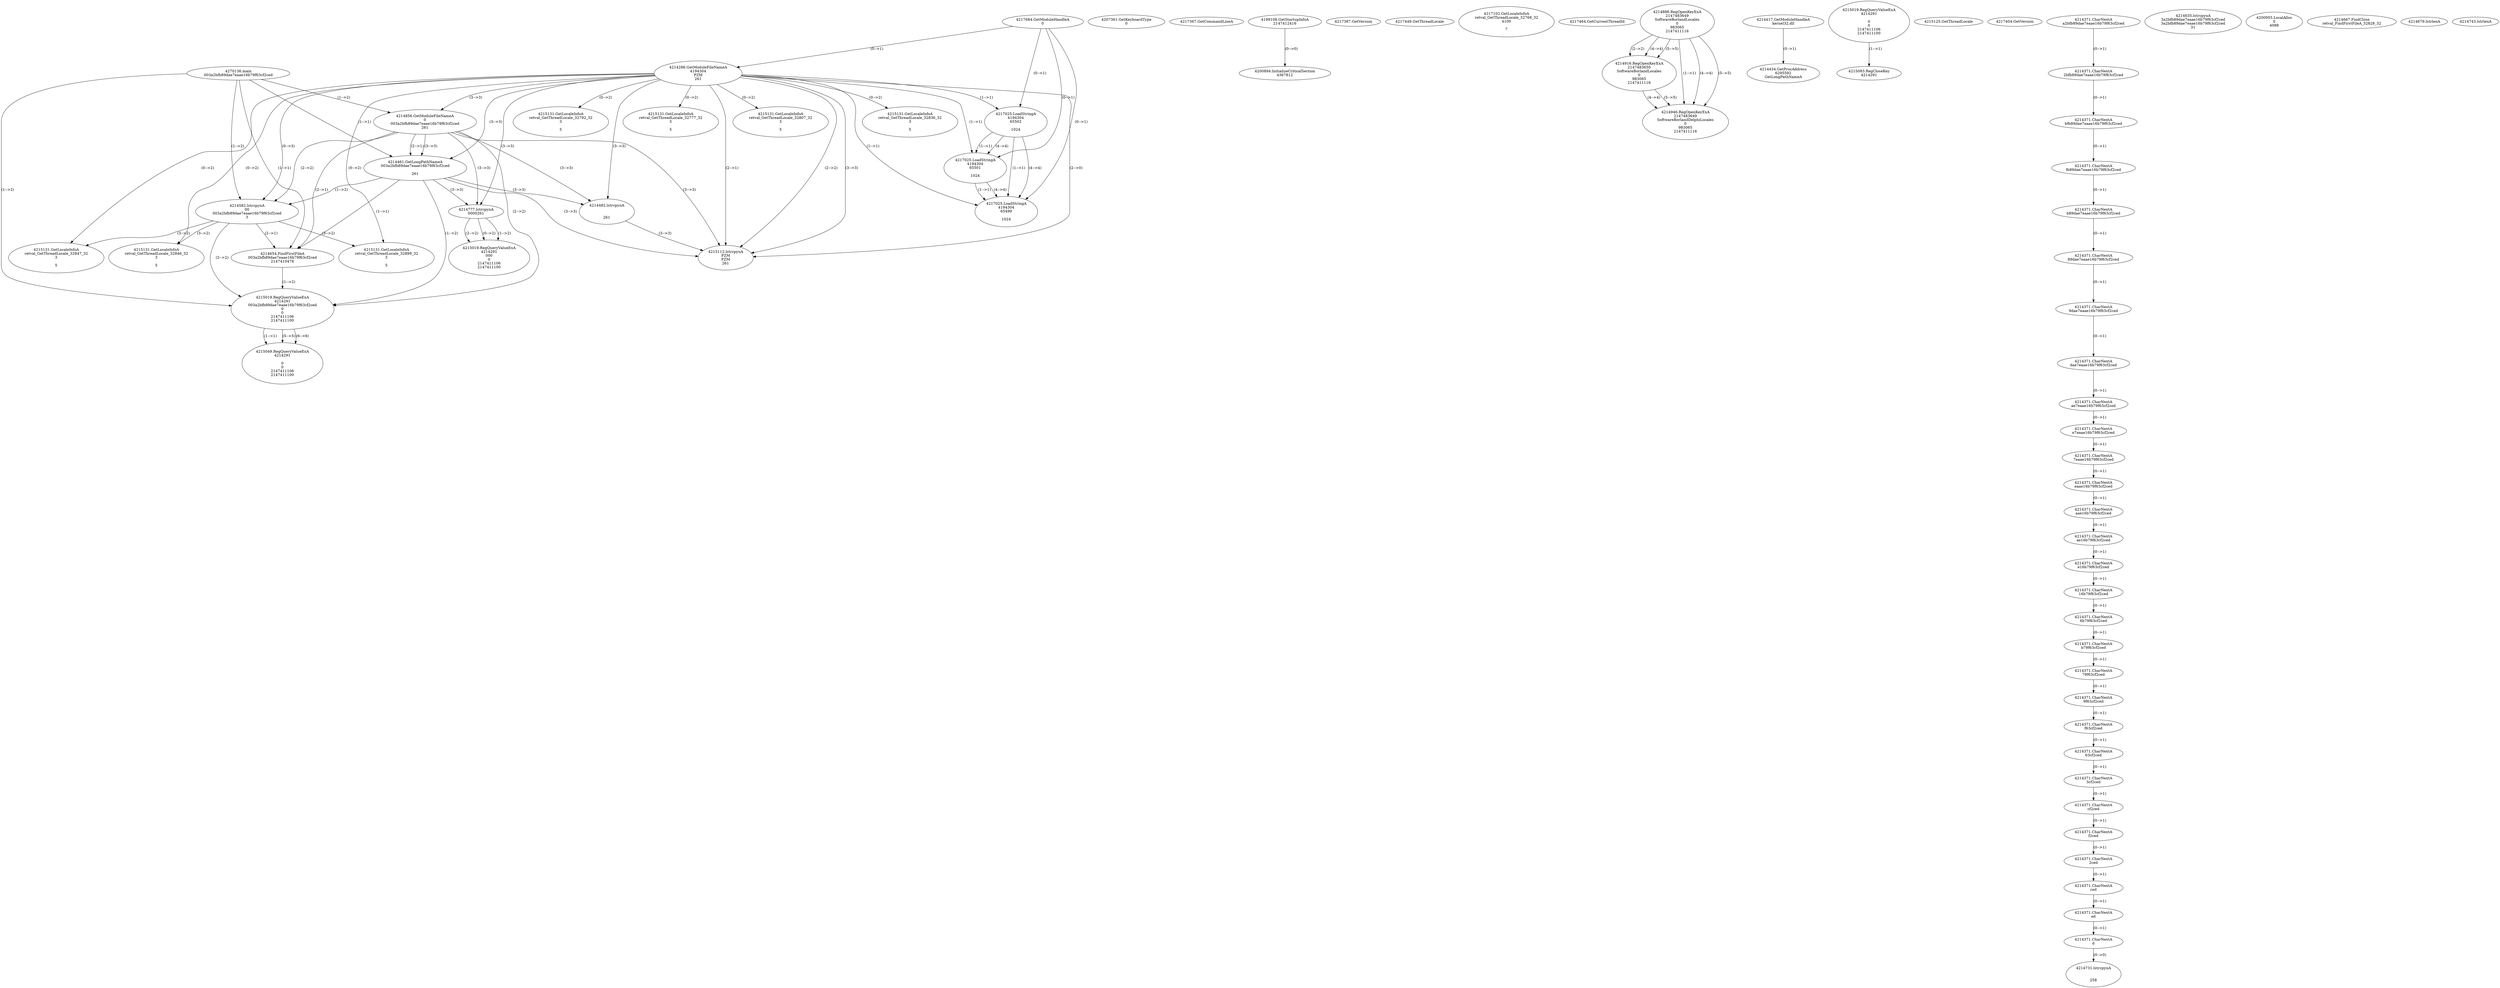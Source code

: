 // Global SCDG with merge call
digraph {
	0 [label="4270136.main
003a2bfb89dae7eaae16b79f63cf2ced"]
	1 [label="4217684.GetModuleHandleA
0"]
	2 [label="4207361.GetKeyboardType
0"]
	3 [label="4217367.GetCommandLineA
"]
	4 [label="4199106.GetStartupInfoA
2147412416"]
	5 [label="4217387.GetVersion
"]
	6 [label="4217449.GetThreadLocale
"]
	7 [label="4217102.GetLocaleInfoA
retval_GetThreadLocale_32768_32
4100

7"]
	8 [label="4217464.GetCurrentThreadId
"]
	9 [label="4214286.GetModuleFileNameA
4194304
PZM
261"]
	1 -> 9 [label="(0-->1)"]
	10 [label="4214856.GetModuleFileNameA
0
003a2bfb89dae7eaae16b79f63cf2ced
261"]
	0 -> 10 [label="(1-->2)"]
	9 -> 10 [label="(3-->3)"]
	11 [label="4214886.RegOpenKeyExA
2147483649
Software\Borland\Locales
0
983065
2147411116"]
	12 [label="4214417.GetModuleHandleA
kernel32.dll"]
	13 [label="4214434.GetProcAddress
6295592
GetLongPathNameA"]
	12 -> 13 [label="(0-->1)"]
	14 [label="4214461.GetLongPathNameA
003a2bfb89dae7eaae16b79f63cf2ced

261"]
	0 -> 14 [label="(1-->1)"]
	10 -> 14 [label="(2-->1)"]
	9 -> 14 [label="(3-->3)"]
	10 -> 14 [label="(3-->3)"]
	15 [label="4214482.lstrcpynA


261"]
	9 -> 15 [label="(3-->3)"]
	10 -> 15 [label="(3-->3)"]
	14 -> 15 [label="(3-->3)"]
	16 [label="4215019.RegQueryValueExA
4214291

0
0
2147411106
2147411100"]
	17 [label="4215083.RegCloseKey
4214291"]
	16 -> 17 [label="(1-->1)"]
	18 [label="4215112.lstrcpynA
PZM
PZM
261"]
	9 -> 18 [label="(2-->1)"]
	9 -> 18 [label="(2-->2)"]
	9 -> 18 [label="(3-->3)"]
	10 -> 18 [label="(3-->3)"]
	14 -> 18 [label="(3-->3)"]
	15 -> 18 [label="(3-->3)"]
	9 -> 18 [label="(2-->0)"]
	19 [label="4215125.GetThreadLocale
"]
	20 [label="4215131.GetLocaleInfoA
retval_GetThreadLocale_32836_32
3

5"]
	9 -> 20 [label="(0-->2)"]
	21 [label="4217025.LoadStringA
4194304
65502

1024"]
	1 -> 21 [label="(0-->1)"]
	9 -> 21 [label="(1-->1)"]
	22 [label="4217025.LoadStringA
4194304
65501

1024"]
	1 -> 22 [label="(0-->1)"]
	9 -> 22 [label="(1-->1)"]
	21 -> 22 [label="(1-->1)"]
	21 -> 22 [label="(4-->4)"]
	23 [label="4217404.GetVersion
"]
	24 [label="4214916.RegOpenKeyExA
2147483650
Software\Borland\Locales
0
983065
2147411116"]
	11 -> 24 [label="(2-->2)"]
	11 -> 24 [label="(4-->4)"]
	11 -> 24 [label="(5-->5)"]
	25 [label="4214946.RegOpenKeyExA
2147483649
Software\Borland\Delphi\Locales
0
983065
2147411116"]
	11 -> 25 [label="(1-->1)"]
	11 -> 25 [label="(4-->4)"]
	24 -> 25 [label="(4-->4)"]
	11 -> 25 [label="(5-->5)"]
	24 -> 25 [label="(5-->5)"]
	26 [label="4214582.lstrcpynA
00
003a2bfb89dae7eaae16b79f63cf2ced
3"]
	0 -> 26 [label="(1-->2)"]
	10 -> 26 [label="(2-->2)"]
	14 -> 26 [label="(1-->2)"]
	9 -> 26 [label="(0-->3)"]
	27 [label="4214371.CharNextA
a2bfb89dae7eaae16b79f63cf2ced"]
	28 [label="4214371.CharNextA
2bfb89dae7eaae16b79f63cf2ced"]
	27 -> 28 [label="(0-->1)"]
	29 [label="4214371.CharNextA
bfb89dae7eaae16b79f63cf2ced"]
	28 -> 29 [label="(0-->1)"]
	30 [label="4214371.CharNextA
fb89dae7eaae16b79f63cf2ced"]
	29 -> 30 [label="(0-->1)"]
	31 [label="4214371.CharNextA
b89dae7eaae16b79f63cf2ced"]
	30 -> 31 [label="(0-->1)"]
	32 [label="4214371.CharNextA
89dae7eaae16b79f63cf2ced"]
	31 -> 32 [label="(0-->1)"]
	33 [label="4214371.CharNextA
9dae7eaae16b79f63cf2ced"]
	32 -> 33 [label="(0-->1)"]
	34 [label="4214371.CharNextA
dae7eaae16b79f63cf2ced"]
	33 -> 34 [label="(0-->1)"]
	35 [label="4214371.CharNextA
ae7eaae16b79f63cf2ced"]
	34 -> 35 [label="(0-->1)"]
	36 [label="4214371.CharNextA
e7eaae16b79f63cf2ced"]
	35 -> 36 [label="(0-->1)"]
	37 [label="4214371.CharNextA
7eaae16b79f63cf2ced"]
	36 -> 37 [label="(0-->1)"]
	38 [label="4214371.CharNextA
eaae16b79f63cf2ced"]
	37 -> 38 [label="(0-->1)"]
	39 [label="4214371.CharNextA
aae16b79f63cf2ced"]
	38 -> 39 [label="(0-->1)"]
	40 [label="4214371.CharNextA
ae16b79f63cf2ced"]
	39 -> 40 [label="(0-->1)"]
	41 [label="4214371.CharNextA
e16b79f63cf2ced"]
	40 -> 41 [label="(0-->1)"]
	42 [label="4214371.CharNextA
16b79f63cf2ced"]
	41 -> 42 [label="(0-->1)"]
	43 [label="4214371.CharNextA
6b79f63cf2ced"]
	42 -> 43 [label="(0-->1)"]
	44 [label="4214371.CharNextA
b79f63cf2ced"]
	43 -> 44 [label="(0-->1)"]
	45 [label="4214371.CharNextA
79f63cf2ced"]
	44 -> 45 [label="(0-->1)"]
	46 [label="4214371.CharNextA
9f63cf2ced"]
	45 -> 46 [label="(0-->1)"]
	47 [label="4214371.CharNextA
f63cf2ced"]
	46 -> 47 [label="(0-->1)"]
	48 [label="4214371.CharNextA
63cf2ced"]
	47 -> 48 [label="(0-->1)"]
	49 [label="4214371.CharNextA
3cf2ced"]
	48 -> 49 [label="(0-->1)"]
	50 [label="4214371.CharNextA
cf2ced"]
	49 -> 50 [label="(0-->1)"]
	51 [label="4214371.CharNextA
f2ced"]
	50 -> 51 [label="(0-->1)"]
	52 [label="4214371.CharNextA
2ced"]
	51 -> 52 [label="(0-->1)"]
	53 [label="4214371.CharNextA
ced"]
	52 -> 53 [label="(0-->1)"]
	54 [label="4214371.CharNextA
ed"]
	53 -> 54 [label="(0-->1)"]
	55 [label="4214371.CharNextA
d"]
	54 -> 55 [label="(0-->1)"]
	56 [label="4214635.lstrcpynA
3a2bfb89dae7eaae16b79f63cf2ced
3a2bfb89dae7eaae16b79f63cf2ced
31"]
	57 [label="4214654.FindFirstFileA
003a2bfb89dae7eaae16b79f63cf2ced
2147410478"]
	0 -> 57 [label="(1-->1)"]
	10 -> 57 [label="(2-->1)"]
	14 -> 57 [label="(1-->1)"]
	26 -> 57 [label="(2-->1)"]
	58 [label="4215019.RegQueryValueExA
4214291
003a2bfb89dae7eaae16b79f63cf2ced
0
0
2147411106
2147411100"]
	0 -> 58 [label="(1-->2)"]
	10 -> 58 [label="(2-->2)"]
	14 -> 58 [label="(1-->2)"]
	26 -> 58 [label="(2-->2)"]
	57 -> 58 [label="(1-->2)"]
	59 [label="4215049.RegQueryValueExA
4214291

0
0
2147411106
2147411100"]
	58 -> 59 [label="(1-->1)"]
	58 -> 59 [label="(5-->5)"]
	58 -> 59 [label="(6-->6)"]
	60 [label="4215131.GetLocaleInfoA
retval_GetThreadLocale_32847_32
3

5"]
	9 -> 60 [label="(0-->2)"]
	26 -> 60 [label="(3-->2)"]
	61 [label="4200894.InitializeCriticalSection
4367812"]
	4 -> 61 [label="(0-->0)"]
	62 [label="4200955.LocalAlloc
0
4088"]
	63 [label="4215131.GetLocaleInfoA
retval_GetThreadLocale_32846_32
3

5"]
	9 -> 63 [label="(0-->2)"]
	26 -> 63 [label="(3-->2)"]
	64 [label="4214667.FindClose
retval_FindFirstFileA_32828_32"]
	65 [label="4214679.lstrlenA
"]
	66 [label="4214731.lstrcpynA


258"]
	55 -> 66 [label="(0-->0)"]
	67 [label="4214743.lstrlenA
"]
	68 [label="4214777.lstrcpynA
00\
00\
261"]
	9 -> 68 [label="(3-->3)"]
	10 -> 68 [label="(3-->3)"]
	14 -> 68 [label="(3-->3)"]
	69 [label="4215019.RegQueryValueExA
4214291
00\
0
0
2147411106
2147411100"]
	68 -> 69 [label="(1-->2)"]
	68 -> 69 [label="(2-->2)"]
	68 -> 69 [label="(0-->2)"]
	70 [label="4215131.GetLocaleInfoA
retval_GetThreadLocale_32899_32
3

5"]
	9 -> 70 [label="(0-->2)"]
	26 -> 70 [label="(3-->2)"]
	71 [label="4215131.GetLocaleInfoA
retval_GetThreadLocale_32792_32
3

5"]
	9 -> 71 [label="(0-->2)"]
	72 [label="4217025.LoadStringA
4194304
65499

1024"]
	1 -> 72 [label="(0-->1)"]
	9 -> 72 [label="(1-->1)"]
	21 -> 72 [label="(1-->1)"]
	22 -> 72 [label="(1-->1)"]
	21 -> 72 [label="(4-->4)"]
	22 -> 72 [label="(4-->4)"]
	73 [label="4215131.GetLocaleInfoA
retval_GetThreadLocale_32777_32
3

5"]
	9 -> 73 [label="(0-->2)"]
	74 [label="4215131.GetLocaleInfoA
retval_GetThreadLocale_32807_32
3

5"]
	9 -> 74 [label="(0-->2)"]
}
